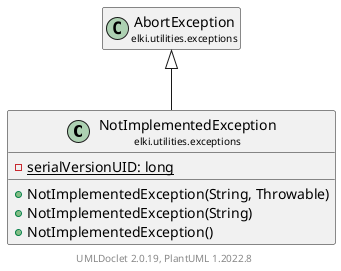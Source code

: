 @startuml
    remove .*\.(Instance|Par|Parameterizer|Factory)$
    set namespaceSeparator none
    hide empty fields
    hide empty methods

    class "<size:14>NotImplementedException\n<size:10>elki.utilities.exceptions" as elki.utilities.exceptions.NotImplementedException [[NotImplementedException.html]] {
        {static} -serialVersionUID: long
        +NotImplementedException(String, Throwable)
        +NotImplementedException(String)
        +NotImplementedException()
    }

    class "<size:14>AbortException\n<size:10>elki.utilities.exceptions" as elki.utilities.exceptions.AbortException [[AbortException.html]]

    elki.utilities.exceptions.AbortException <|-- elki.utilities.exceptions.NotImplementedException

    center footer UMLDoclet 2.0.19, PlantUML 1.2022.8
@enduml
